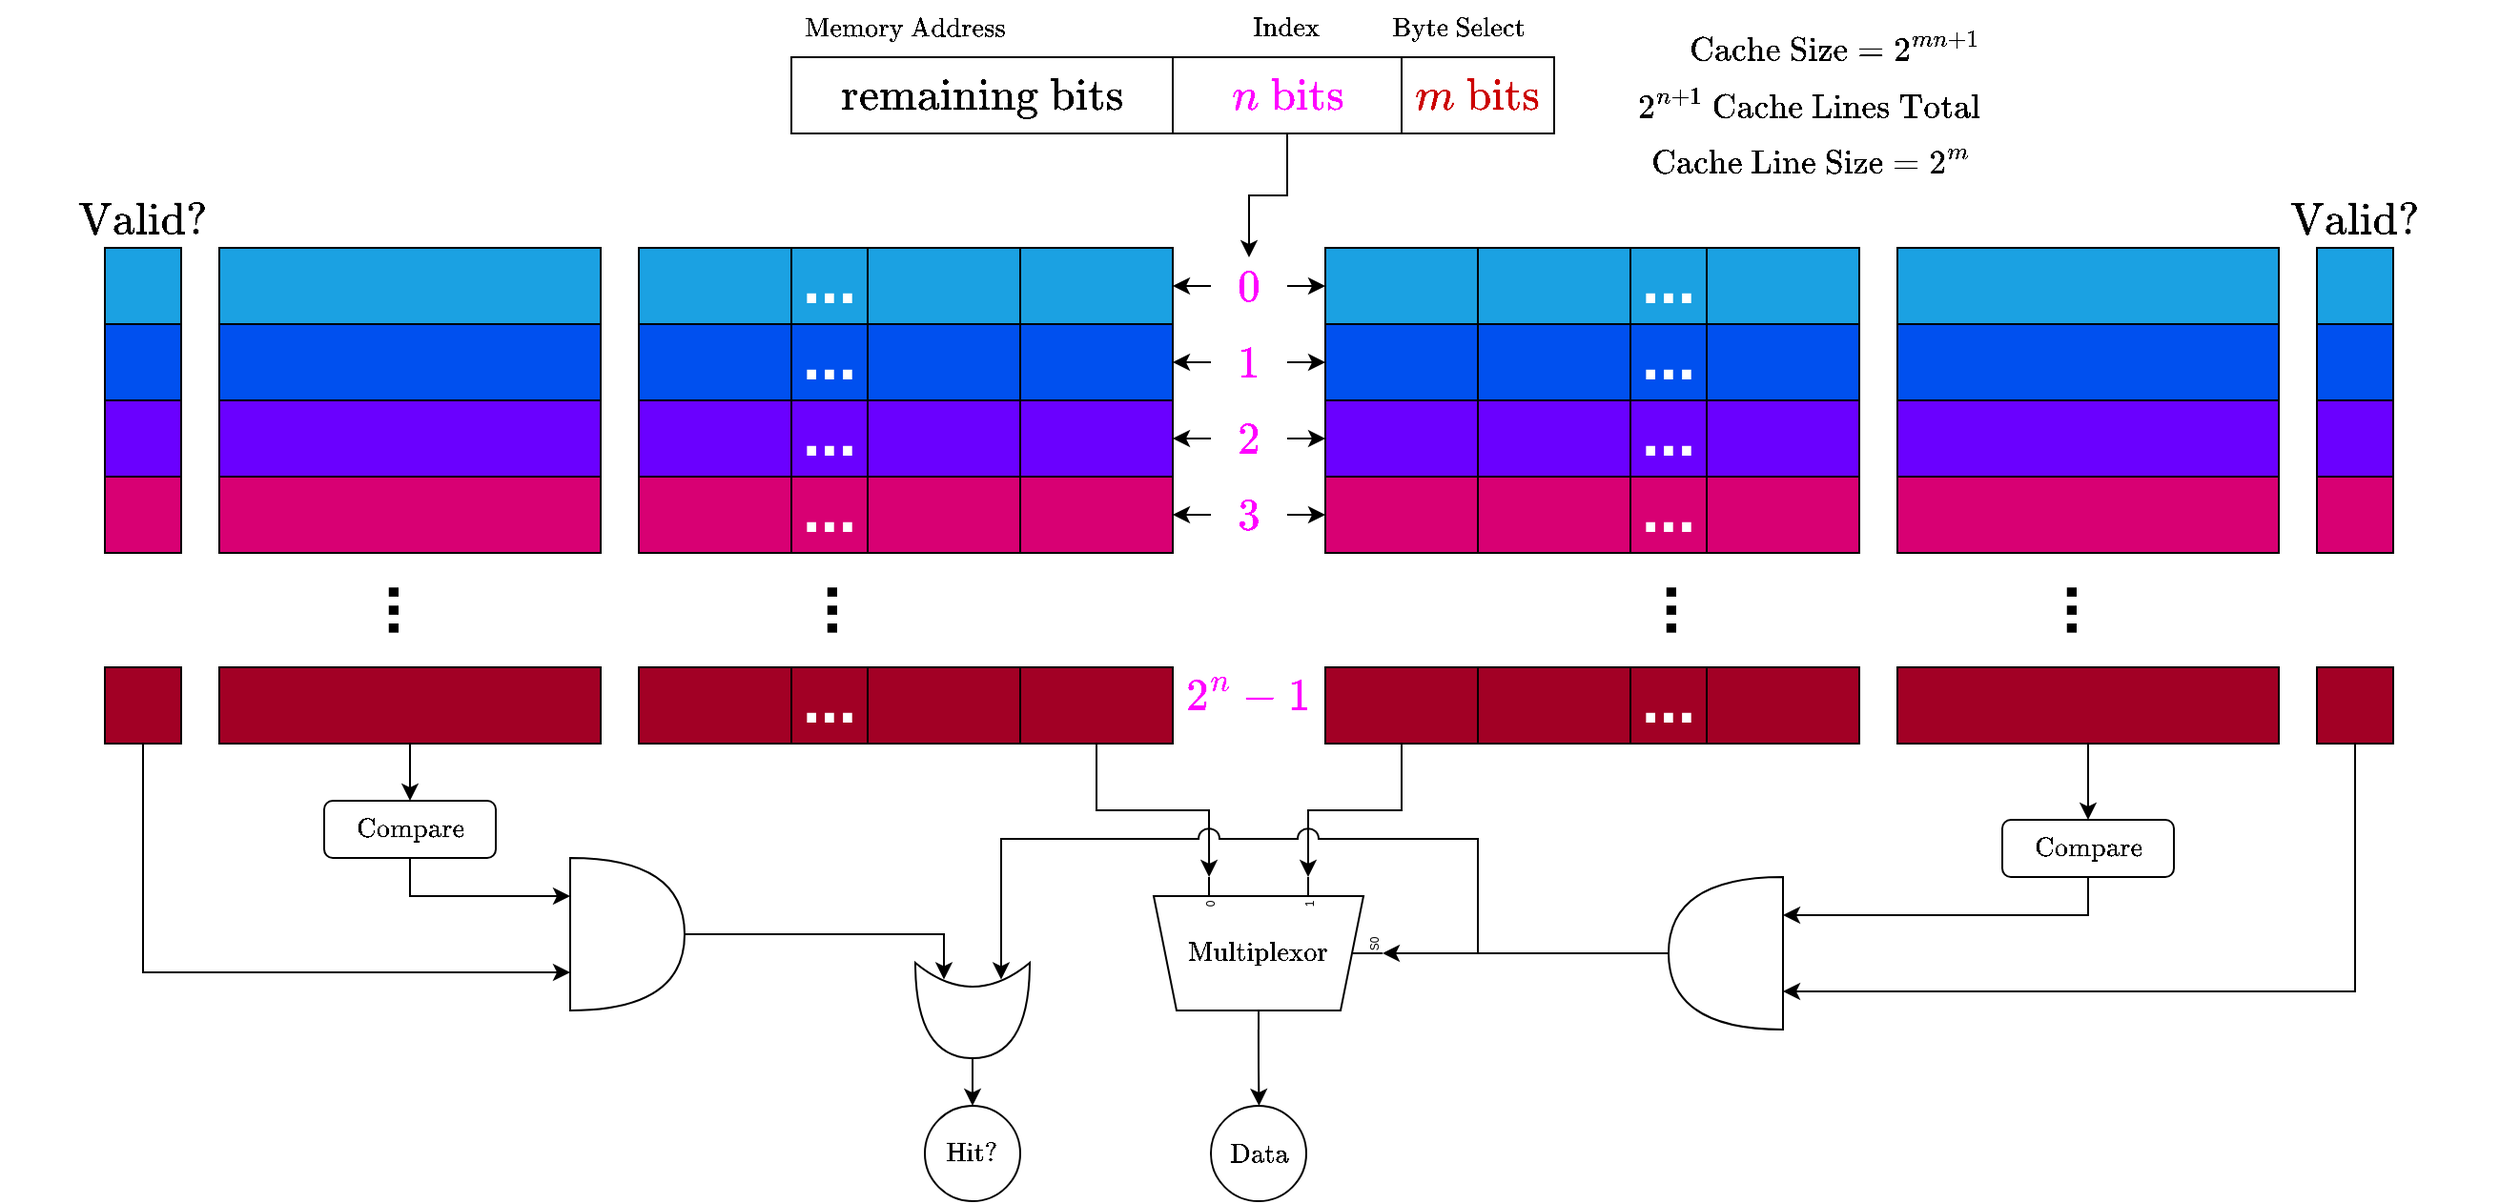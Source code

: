 <mxfile version="20.3.0" type="device"><diagram id="_rG6ZnPbRQ5uRidvv24o" name="Page-1"><mxGraphModel dx="1548" dy="1431" grid="1" gridSize="10" guides="1" tooltips="1" connect="1" arrows="1" fold="1" page="1" pageScale="1" pageWidth="827" pageHeight="1169" math="1" shadow="0"><root><mxCell id="0"/><mxCell id="1" parent="0"/><mxCell id="NV3nHxywAvYUoLGXQz0f-1" value="" style="rounded=0;whiteSpace=wrap;html=1;fillColor=#1ba1e2;fontColor=#ffffff;strokeColor=#000000;" vertex="1" parent="1"><mxGeometry x="140" y="240" width="40" height="40" as="geometry"/></mxCell><mxCell id="NV3nHxywAvYUoLGXQz0f-2" value="" style="rounded=0;whiteSpace=wrap;html=1;fillColor=#0050ef;fontColor=#ffffff;strokeColor=#000000;" vertex="1" parent="1"><mxGeometry x="140" y="280" width="40" height="40" as="geometry"/></mxCell><mxCell id="NV3nHxywAvYUoLGXQz0f-3" value="" style="rounded=0;whiteSpace=wrap;html=1;fillColor=#6a00ff;fontColor=#ffffff;strokeColor=#000000;" vertex="1" parent="1"><mxGeometry x="140" y="320" width="40" height="40" as="geometry"/></mxCell><mxCell id="NV3nHxywAvYUoLGXQz0f-4" value="" style="rounded=0;whiteSpace=wrap;html=1;fillColor=#d80073;fontColor=#ffffff;strokeColor=#000000;" vertex="1" parent="1"><mxGeometry x="140" y="360" width="40" height="40" as="geometry"/></mxCell><mxCell id="NV3nHxywAvYUoLGXQz0f-185" style="edgeStyle=orthogonalEdgeStyle;rounded=0;orthogonalLoop=1;jettySize=auto;html=1;exitX=0.5;exitY=1;exitDx=0;exitDy=0;entryX=0;entryY=0.75;entryDx=0;entryDy=0;entryPerimeter=0;" edge="1" parent="1" source="NV3nHxywAvYUoLGXQz0f-5" target="NV3nHxywAvYUoLGXQz0f-189"><mxGeometry relative="1" as="geometry"><mxPoint x="380" y="630" as="targetPoint"/></mxGeometry></mxCell><mxCell id="NV3nHxywAvYUoLGXQz0f-5" value="" style="rounded=0;whiteSpace=wrap;html=1;fillColor=#a20025;fontColor=#ffffff;strokeColor=#000000;" vertex="1" parent="1"><mxGeometry x="140" y="460" width="40" height="40" as="geometry"/></mxCell><mxCell id="NV3nHxywAvYUoLGXQz0f-6" value="" style="rounded=0;whiteSpace=wrap;html=1;fillColor=#1ba1e2;fontColor=#ffffff;strokeColor=#000000;" vertex="1" parent="1"><mxGeometry x="200" y="240" width="200" height="40" as="geometry"/></mxCell><mxCell id="NV3nHxywAvYUoLGXQz0f-7" value="" style="rounded=0;whiteSpace=wrap;html=1;fillColor=#0050ef;fontColor=#ffffff;strokeColor=#000000;" vertex="1" parent="1"><mxGeometry x="200" y="280" width="200" height="40" as="geometry"/></mxCell><mxCell id="NV3nHxywAvYUoLGXQz0f-8" value="" style="rounded=0;whiteSpace=wrap;html=1;fillColor=#6a00ff;fontColor=#ffffff;strokeColor=#000000;" vertex="1" parent="1"><mxGeometry x="200" y="320" width="200" height="40" as="geometry"/></mxCell><mxCell id="NV3nHxywAvYUoLGXQz0f-9" value="" style="rounded=0;whiteSpace=wrap;html=1;fillColor=#d80073;fontColor=#ffffff;strokeColor=#000000;" vertex="1" parent="1"><mxGeometry x="200" y="360" width="200" height="40" as="geometry"/></mxCell><mxCell id="NV3nHxywAvYUoLGXQz0f-187" style="edgeStyle=orthogonalEdgeStyle;rounded=0;orthogonalLoop=1;jettySize=auto;html=1;exitX=0.5;exitY=1;exitDx=0;exitDy=0;entryX=0.5;entryY=0;entryDx=0;entryDy=0;" edge="1" parent="1" source="NV3nHxywAvYUoLGXQz0f-10" target="NV3nHxywAvYUoLGXQz0f-184"><mxGeometry relative="1" as="geometry"/></mxCell><mxCell id="NV3nHxywAvYUoLGXQz0f-10" value="" style="rounded=0;whiteSpace=wrap;html=1;fillColor=#a20025;fontColor=#ffffff;strokeColor=#000000;" vertex="1" parent="1"><mxGeometry x="200" y="460" width="200" height="40" as="geometry"/></mxCell><mxCell id="NV3nHxywAvYUoLGXQz0f-11" value="" style="rounded=0;whiteSpace=wrap;html=1;fillColor=#1ba1e2;fontColor=#ffffff;strokeColor=#000000;fontSize=10;" vertex="1" parent="1"><mxGeometry x="420" y="240" width="80" height="40" as="geometry"/></mxCell><mxCell id="NV3nHxywAvYUoLGXQz0f-13" value="" style="rounded=0;whiteSpace=wrap;html=1;fillColor=#1ba1e2;fontColor=#ffffff;strokeColor=#000000;" vertex="1" parent="1"><mxGeometry x="540" y="240" width="80" height="40" as="geometry"/></mxCell><mxCell id="NV3nHxywAvYUoLGXQz0f-14" value="" style="rounded=0;whiteSpace=wrap;html=1;fillColor=#1ba1e2;fontColor=#ffffff;strokeColor=#000000;" vertex="1" parent="1"><mxGeometry x="620" y="240" width="80" height="40" as="geometry"/></mxCell><mxCell id="NV3nHxywAvYUoLGXQz0f-15" value="" style="rounded=0;whiteSpace=wrap;html=1;fillColor=#0050ef;fontColor=#ffffff;strokeColor=#000000;fontSize=12;" vertex="1" parent="1"><mxGeometry x="420" y="280" width="80" height="40" as="geometry"/></mxCell><mxCell id="NV3nHxywAvYUoLGXQz0f-17" value="" style="rounded=0;whiteSpace=wrap;html=1;fillColor=#0050ef;fontColor=#ffffff;strokeColor=#000000;" vertex="1" parent="1"><mxGeometry x="540" y="280" width="80" height="40" as="geometry"/></mxCell><mxCell id="NV3nHxywAvYUoLGXQz0f-18" value="" style="rounded=0;whiteSpace=wrap;html=1;fillColor=#0050ef;fontColor=#ffffff;strokeColor=#000000;" vertex="1" parent="1"><mxGeometry x="620" y="280" width="80" height="40" as="geometry"/></mxCell><mxCell id="NV3nHxywAvYUoLGXQz0f-19" value="" style="rounded=0;whiteSpace=wrap;html=1;fillColor=#6a00ff;fontColor=#ffffff;strokeColor=#000000;" vertex="1" parent="1"><mxGeometry x="420" y="320" width="80" height="40" as="geometry"/></mxCell><mxCell id="NV3nHxywAvYUoLGXQz0f-21" value="" style="rounded=0;whiteSpace=wrap;html=1;fillColor=#6a00ff;fontColor=#ffffff;strokeColor=#000000;" vertex="1" parent="1"><mxGeometry x="540" y="320" width="80" height="40" as="geometry"/></mxCell><mxCell id="NV3nHxywAvYUoLGXQz0f-22" value="" style="rounded=0;whiteSpace=wrap;html=1;fillColor=#6a00ff;fontColor=#ffffff;strokeColor=#000000;" vertex="1" parent="1"><mxGeometry x="620" y="320" width="80" height="40" as="geometry"/></mxCell><mxCell id="NV3nHxywAvYUoLGXQz0f-23" value="" style="rounded=0;whiteSpace=wrap;html=1;fillColor=#d80073;fontColor=#ffffff;strokeColor=#000000;" vertex="1" parent="1"><mxGeometry x="420" y="360" width="80" height="40" as="geometry"/></mxCell><mxCell id="NV3nHxywAvYUoLGXQz0f-25" value="" style="rounded=0;whiteSpace=wrap;html=1;fillColor=#d80073;fontColor=#ffffff;strokeColor=#000000;" vertex="1" parent="1"><mxGeometry x="540" y="360" width="80" height="40" as="geometry"/></mxCell><mxCell id="NV3nHxywAvYUoLGXQz0f-26" value="" style="rounded=0;whiteSpace=wrap;html=1;fillColor=#d80073;fontColor=#ffffff;strokeColor=#000000;" vertex="1" parent="1"><mxGeometry x="620" y="360" width="80" height="40" as="geometry"/></mxCell><mxCell id="NV3nHxywAvYUoLGXQz0f-27" value="..." style="rounded=0;whiteSpace=wrap;html=1;fontStyle=1;fontSize=34;verticalAlign=bottom;fillColor=#1ba1e2;fontColor=#ffffff;strokeColor=#000000;" vertex="1" parent="1"><mxGeometry x="500" y="240" width="40" height="40" as="geometry"/></mxCell><mxCell id="NV3nHxywAvYUoLGXQz0f-28" value="..." style="rounded=0;whiteSpace=wrap;html=1;fontStyle=1;fontSize=34;verticalAlign=bottom;fillColor=#0050ef;fontColor=#ffffff;strokeColor=#000000;" vertex="1" parent="1"><mxGeometry x="500" y="280" width="40" height="40" as="geometry"/></mxCell><mxCell id="NV3nHxywAvYUoLGXQz0f-29" value="..." style="rounded=0;whiteSpace=wrap;html=1;fontStyle=1;fontSize=34;verticalAlign=bottom;fillColor=#6a00ff;fontColor=#ffffff;strokeColor=#000000;" vertex="1" parent="1"><mxGeometry x="500" y="320" width="40" height="40" as="geometry"/></mxCell><mxCell id="NV3nHxywAvYUoLGXQz0f-30" value="..." style="rounded=0;whiteSpace=wrap;html=1;fontStyle=1;fontSize=34;verticalAlign=bottom;fillColor=#d80073;fontColor=#ffffff;strokeColor=#000000;" vertex="1" parent="1"><mxGeometry x="500" y="360" width="40" height="40" as="geometry"/></mxCell><mxCell id="NV3nHxywAvYUoLGXQz0f-31" value="" style="rounded=0;whiteSpace=wrap;html=1;fillColor=#a20025;fontColor=#ffffff;strokeColor=#000000;" vertex="1" parent="1"><mxGeometry x="420" y="460" width="80" height="40" as="geometry"/></mxCell><mxCell id="NV3nHxywAvYUoLGXQz0f-33" value="" style="rounded=0;whiteSpace=wrap;html=1;fillColor=#a20025;fontColor=#ffffff;strokeColor=#000000;" vertex="1" parent="1"><mxGeometry x="540" y="460" width="80" height="40" as="geometry"/></mxCell><mxCell id="NV3nHxywAvYUoLGXQz0f-197" style="edgeStyle=orthogonalEdgeStyle;rounded=0;orthogonalLoop=1;jettySize=auto;html=1;exitX=0.5;exitY=1;exitDx=0;exitDy=0;entryX=1;entryY=0.217;entryDx=0;entryDy=3;entryPerimeter=0;" edge="1" parent="1" source="NV3nHxywAvYUoLGXQz0f-34" target="NV3nHxywAvYUoLGXQz0f-195"><mxGeometry relative="1" as="geometry"/></mxCell><mxCell id="NV3nHxywAvYUoLGXQz0f-34" value="" style="rounded=0;whiteSpace=wrap;html=1;fillColor=#a20025;fontColor=#ffffff;strokeColor=#000000;fontSize=10;" vertex="1" parent="1"><mxGeometry x="620" y="460" width="80" height="40" as="geometry"/></mxCell><mxCell id="NV3nHxywAvYUoLGXQz0f-35" value="..." style="rounded=0;whiteSpace=wrap;html=1;fontStyle=1;fontSize=34;verticalAlign=bottom;fillColor=#a20025;fontColor=#ffffff;strokeColor=#000000;" vertex="1" parent="1"><mxGeometry x="500" y="460" width="40" height="40" as="geometry"/></mxCell><mxCell id="NV3nHxywAvYUoLGXQz0f-41" value="&#10;&lt;span style=&quot;color: rgb(0, 0, 0); font-family: Helvetica; font-size: 34px; font-style: normal; font-variant-ligatures: normal; font-variant-caps: normal; font-weight: 700; letter-spacing: normal; orphans: 2; text-align: center; text-indent: 0px; text-transform: none; widows: 2; word-spacing: 0px; -webkit-text-stroke-width: 0px; text-decoration-thickness: initial; text-decoration-style: initial; text-decoration-color: initial; float: none; display: inline !important;&quot;&gt;...&lt;/span&gt;&#10;&#10;" style="text;html=1;strokeColor=none;fillColor=none;align=center;verticalAlign=middle;whiteSpace=wrap;rounded=0;fontSize=30;labelBackgroundColor=none;rotation=-90;" vertex="1" parent="1"><mxGeometry x="500" y="415" width="60" height="30" as="geometry"/></mxCell><mxCell id="NV3nHxywAvYUoLGXQz0f-42" value="&#10;&lt;span style=&quot;color: rgb(0, 0, 0); font-family: Helvetica; font-size: 34px; font-style: normal; font-variant-ligatures: normal; font-variant-caps: normal; font-weight: 700; letter-spacing: normal; orphans: 2; text-align: center; text-indent: 0px; text-transform: none; widows: 2; word-spacing: 0px; -webkit-text-stroke-width: 0px; text-decoration-thickness: initial; text-decoration-style: initial; text-decoration-color: initial; float: none; display: inline !important;&quot;&gt;...&lt;/span&gt;&#10;&#10;" style="text;html=1;strokeColor=none;fillColor=none;align=center;verticalAlign=middle;whiteSpace=wrap;rounded=0;fontSize=30;labelBackgroundColor=none;rotation=-90;" vertex="1" parent="1"><mxGeometry x="270" y="415" width="60" height="30" as="geometry"/></mxCell><mxCell id="NV3nHxywAvYUoLGXQz0f-48" value="$$\text{Cache Line Size} = 2^m$$" style="text;html=1;strokeColor=none;fillColor=none;align=center;verticalAlign=middle;whiteSpace=wrap;rounded=0;labelBackgroundColor=none;fontSize=15;" vertex="1" parent="1"><mxGeometry x="980" y="180" width="110" height="30" as="geometry"/></mxCell><mxCell id="NV3nHxywAvYUoLGXQz0f-50" value="$$\text{Valid?}$$" style="text;html=1;strokeColor=none;fillColor=none;align=center;verticalAlign=middle;whiteSpace=wrap;rounded=0;labelBackgroundColor=none;fontSize=20;" vertex="1" parent="1"><mxGeometry x="140" y="210" width="40" height="30" as="geometry"/></mxCell><mxCell id="NV3nHxywAvYUoLGXQz0f-57" value="$$2^{n+1} \text{ Cache Lines Total}$$" style="text;html=1;strokeColor=none;fillColor=none;align=center;verticalAlign=middle;whiteSpace=wrap;rounded=0;labelBackgroundColor=none;fontSize=15;" vertex="1" parent="1"><mxGeometry x="980" y="150" width="107.5" height="30" as="geometry"/></mxCell><mxCell id="NV3nHxywAvYUoLGXQz0f-58" value="$$\text{Cache Size} = 2^{mn + 1}$$" style="text;html=1;strokeColor=none;fillColor=none;align=center;verticalAlign=middle;whiteSpace=wrap;rounded=0;labelBackgroundColor=none;fontSize=15;" vertex="1" parent="1"><mxGeometry x="900" y="120" width="295" height="30" as="geometry"/></mxCell><mxCell id="NV3nHxywAvYUoLGXQz0f-120" value="" style="rounded=0;whiteSpace=wrap;html=1;fillColor=#1ba1e2;fontColor=#ffffff;strokeColor=#000000;" vertex="1" parent="1"><mxGeometry x="1300" y="240" width="40" height="40" as="geometry"/></mxCell><mxCell id="NV3nHxywAvYUoLGXQz0f-121" value="" style="rounded=0;whiteSpace=wrap;html=1;fillColor=#0050ef;fontColor=#ffffff;strokeColor=#000000;" vertex="1" parent="1"><mxGeometry x="1300" y="280" width="40" height="40" as="geometry"/></mxCell><mxCell id="NV3nHxywAvYUoLGXQz0f-122" value="" style="rounded=0;whiteSpace=wrap;html=1;fillColor=#6a00ff;fontColor=#ffffff;strokeColor=#000000;" vertex="1" parent="1"><mxGeometry x="1300" y="320" width="40" height="40" as="geometry"/></mxCell><mxCell id="NV3nHxywAvYUoLGXQz0f-123" value="" style="rounded=0;whiteSpace=wrap;html=1;fillColor=#d80073;fontColor=#ffffff;strokeColor=#000000;" vertex="1" parent="1"><mxGeometry x="1300" y="360" width="40" height="40" as="geometry"/></mxCell><mxCell id="NV3nHxywAvYUoLGXQz0f-194" style="edgeStyle=orthogonalEdgeStyle;rounded=0;orthogonalLoop=1;jettySize=auto;html=1;exitX=0.5;exitY=1;exitDx=0;exitDy=0;entryX=0;entryY=0.25;entryDx=0;entryDy=0;entryPerimeter=0;" edge="1" parent="1" source="NV3nHxywAvYUoLGXQz0f-124" target="NV3nHxywAvYUoLGXQz0f-192"><mxGeometry relative="1" as="geometry"/></mxCell><mxCell id="NV3nHxywAvYUoLGXQz0f-124" value="" style="rounded=0;whiteSpace=wrap;html=1;fillColor=#a20025;fontColor=#ffffff;strokeColor=#000000;" vertex="1" parent="1"><mxGeometry x="1300" y="460" width="40" height="40" as="geometry"/></mxCell><mxCell id="NV3nHxywAvYUoLGXQz0f-125" value="" style="rounded=0;whiteSpace=wrap;html=1;fillColor=#1ba1e2;fontColor=#ffffff;strokeColor=#000000;" vertex="1" parent="1"><mxGeometry x="1080" y="240" width="200" height="40" as="geometry"/></mxCell><mxCell id="NV3nHxywAvYUoLGXQz0f-126" value="" style="rounded=0;whiteSpace=wrap;html=1;fillColor=#0050ef;fontColor=#ffffff;strokeColor=#000000;" vertex="1" parent="1"><mxGeometry x="1080" y="280" width="200" height="40" as="geometry"/></mxCell><mxCell id="NV3nHxywAvYUoLGXQz0f-127" value="" style="rounded=0;whiteSpace=wrap;html=1;fillColor=#6a00ff;fontColor=#ffffff;strokeColor=#000000;" vertex="1" parent="1"><mxGeometry x="1080" y="320" width="200" height="40" as="geometry"/></mxCell><mxCell id="NV3nHxywAvYUoLGXQz0f-128" value="" style="rounded=0;whiteSpace=wrap;html=1;fillColor=#d80073;fontColor=#ffffff;strokeColor=#000000;" vertex="1" parent="1"><mxGeometry x="1080" y="360" width="200" height="40" as="geometry"/></mxCell><mxCell id="NV3nHxywAvYUoLGXQz0f-188" style="edgeStyle=orthogonalEdgeStyle;rounded=0;orthogonalLoop=1;jettySize=auto;html=1;exitX=0.5;exitY=1;exitDx=0;exitDy=0;entryX=0.5;entryY=0;entryDx=0;entryDy=0;" edge="1" parent="1" source="NV3nHxywAvYUoLGXQz0f-129" target="NV3nHxywAvYUoLGXQz0f-186"><mxGeometry relative="1" as="geometry"/></mxCell><mxCell id="NV3nHxywAvYUoLGXQz0f-129" value="" style="rounded=0;whiteSpace=wrap;html=1;fillColor=#a20025;fontColor=#ffffff;strokeColor=#000000;" vertex="1" parent="1"><mxGeometry x="1080" y="460" width="200" height="40" as="geometry"/></mxCell><mxCell id="NV3nHxywAvYUoLGXQz0f-130" value="" style="rounded=0;whiteSpace=wrap;html=1;fillColor=#1ba1e2;fontColor=#ffffff;strokeColor=#000000;fontSize=10;" vertex="1" parent="1"><mxGeometry x="780" y="240" width="80" height="40" as="geometry"/></mxCell><mxCell id="NV3nHxywAvYUoLGXQz0f-131" value="" style="rounded=0;whiteSpace=wrap;html=1;fillColor=#1ba1e2;fontColor=#ffffff;strokeColor=#000000;" vertex="1" parent="1"><mxGeometry x="860" y="240" width="80" height="40" as="geometry"/></mxCell><mxCell id="NV3nHxywAvYUoLGXQz0f-133" value="" style="rounded=0;whiteSpace=wrap;html=1;fillColor=#1ba1e2;fontColor=#ffffff;strokeColor=#000000;" vertex="1" parent="1"><mxGeometry x="980" y="240" width="80" height="40" as="geometry"/></mxCell><mxCell id="NV3nHxywAvYUoLGXQz0f-134" value="" style="rounded=0;whiteSpace=wrap;html=1;fillColor=#0050ef;fontColor=#ffffff;strokeColor=#000000;fontSize=12;" vertex="1" parent="1"><mxGeometry x="780" y="280" width="80" height="40" as="geometry"/></mxCell><mxCell id="NV3nHxywAvYUoLGXQz0f-135" value="" style="rounded=0;whiteSpace=wrap;html=1;fillColor=#0050ef;fontColor=#ffffff;strokeColor=#000000;" vertex="1" parent="1"><mxGeometry x="860" y="280" width="80" height="40" as="geometry"/></mxCell><mxCell id="NV3nHxywAvYUoLGXQz0f-137" value="" style="rounded=0;whiteSpace=wrap;html=1;fillColor=#0050ef;fontColor=#ffffff;strokeColor=#000000;" vertex="1" parent="1"><mxGeometry x="980" y="280" width="80" height="40" as="geometry"/></mxCell><mxCell id="NV3nHxywAvYUoLGXQz0f-138" value="" style="rounded=0;whiteSpace=wrap;html=1;fillColor=#6a00ff;fontColor=#ffffff;strokeColor=#000000;" vertex="1" parent="1"><mxGeometry x="780" y="320" width="80" height="40" as="geometry"/></mxCell><mxCell id="NV3nHxywAvYUoLGXQz0f-139" value="" style="rounded=0;whiteSpace=wrap;html=1;fillColor=#6a00ff;fontColor=#ffffff;strokeColor=#000000;" vertex="1" parent="1"><mxGeometry x="860" y="320" width="80" height="40" as="geometry"/></mxCell><mxCell id="NV3nHxywAvYUoLGXQz0f-141" value="" style="rounded=0;whiteSpace=wrap;html=1;fillColor=#6a00ff;fontColor=#ffffff;strokeColor=#000000;" vertex="1" parent="1"><mxGeometry x="980" y="320" width="80" height="40" as="geometry"/></mxCell><mxCell id="NV3nHxywAvYUoLGXQz0f-142" value="" style="rounded=0;whiteSpace=wrap;html=1;fillColor=#d80073;fontColor=#ffffff;strokeColor=#000000;" vertex="1" parent="1"><mxGeometry x="780" y="360" width="80" height="40" as="geometry"/></mxCell><mxCell id="NV3nHxywAvYUoLGXQz0f-143" value="" style="rounded=0;whiteSpace=wrap;html=1;fillColor=#d80073;fontColor=#ffffff;strokeColor=#000000;" vertex="1" parent="1"><mxGeometry x="860" y="360" width="80" height="40" as="geometry"/></mxCell><mxCell id="NV3nHxywAvYUoLGXQz0f-145" value="" style="rounded=0;whiteSpace=wrap;html=1;fillColor=#d80073;fontColor=#ffffff;strokeColor=#000000;" vertex="1" parent="1"><mxGeometry x="980" y="360" width="80" height="40" as="geometry"/></mxCell><mxCell id="NV3nHxywAvYUoLGXQz0f-146" value="..." style="rounded=0;whiteSpace=wrap;html=1;fontStyle=1;fontSize=34;verticalAlign=bottom;fillColor=#1ba1e2;fontColor=#ffffff;strokeColor=#000000;" vertex="1" parent="1"><mxGeometry x="940" y="240" width="40" height="40" as="geometry"/></mxCell><mxCell id="NV3nHxywAvYUoLGXQz0f-147" value="..." style="rounded=0;whiteSpace=wrap;html=1;fontStyle=1;fontSize=34;verticalAlign=bottom;fillColor=#0050ef;fontColor=#ffffff;strokeColor=#000000;" vertex="1" parent="1"><mxGeometry x="940" y="280" width="40" height="40" as="geometry"/></mxCell><mxCell id="NV3nHxywAvYUoLGXQz0f-148" value="..." style="rounded=0;whiteSpace=wrap;html=1;fontStyle=1;fontSize=34;verticalAlign=bottom;fillColor=#6a00ff;fontColor=#ffffff;strokeColor=#000000;" vertex="1" parent="1"><mxGeometry x="940" y="320" width="40" height="40" as="geometry"/></mxCell><mxCell id="NV3nHxywAvYUoLGXQz0f-149" value="..." style="rounded=0;whiteSpace=wrap;html=1;fontStyle=1;fontSize=34;verticalAlign=bottom;fillColor=#d80073;fontColor=#ffffff;strokeColor=#000000;" vertex="1" parent="1"><mxGeometry x="940" y="360" width="40" height="40" as="geometry"/></mxCell><mxCell id="NV3nHxywAvYUoLGXQz0f-196" style="edgeStyle=orthogonalEdgeStyle;rounded=0;orthogonalLoop=1;jettySize=auto;html=1;exitX=0.5;exitY=1;exitDx=0;exitDy=0;entryX=1;entryY=0.65;entryDx=0;entryDy=3;entryPerimeter=0;" edge="1" parent="1" source="NV3nHxywAvYUoLGXQz0f-150" target="NV3nHxywAvYUoLGXQz0f-195"><mxGeometry relative="1" as="geometry"/></mxCell><mxCell id="NV3nHxywAvYUoLGXQz0f-150" value="" style="rounded=0;whiteSpace=wrap;html=1;fillColor=#a20025;fontColor=#ffffff;strokeColor=#000000;" vertex="1" parent="1"><mxGeometry x="780" y="460" width="80" height="40" as="geometry"/></mxCell><mxCell id="NV3nHxywAvYUoLGXQz0f-151" value="" style="rounded=0;whiteSpace=wrap;html=1;fillColor=#a20025;fontColor=#ffffff;strokeColor=#000000;" vertex="1" parent="1"><mxGeometry x="860" y="460" width="80" height="40" as="geometry"/></mxCell><mxCell id="NV3nHxywAvYUoLGXQz0f-153" value="" style="rounded=0;whiteSpace=wrap;html=1;fillColor=#a20025;fontColor=#ffffff;strokeColor=#000000;fontSize=10;" vertex="1" parent="1"><mxGeometry x="980" y="460" width="80" height="40" as="geometry"/></mxCell><mxCell id="NV3nHxywAvYUoLGXQz0f-154" value="..." style="rounded=0;whiteSpace=wrap;html=1;fontStyle=1;fontSize=34;verticalAlign=bottom;fillColor=#a20025;fontColor=#ffffff;strokeColor=#000000;" vertex="1" parent="1"><mxGeometry x="940" y="460" width="40" height="40" as="geometry"/></mxCell><mxCell id="NV3nHxywAvYUoLGXQz0f-155" value="&#10;&lt;span style=&quot;color: rgb(0, 0, 0); font-family: Helvetica; font-size: 34px; font-style: normal; font-variant-ligatures: normal; font-variant-caps: normal; font-weight: 700; letter-spacing: normal; orphans: 2; text-align: center; text-indent: 0px; text-transform: none; widows: 2; word-spacing: 0px; -webkit-text-stroke-width: 0px; text-decoration-thickness: initial; text-decoration-style: initial; text-decoration-color: initial; float: none; display: inline !important;&quot;&gt;...&lt;/span&gt;&#10;&#10;" style="text;html=1;strokeColor=none;fillColor=none;align=center;verticalAlign=middle;whiteSpace=wrap;rounded=0;fontSize=30;labelBackgroundColor=none;rotation=-90;" vertex="1" parent="1"><mxGeometry x="940" y="415" width="60" height="30" as="geometry"/></mxCell><mxCell id="NV3nHxywAvYUoLGXQz0f-156" value="&#10;&lt;span style=&quot;color: rgb(0, 0, 0); font-family: Helvetica; font-size: 34px; font-style: normal; font-variant-ligatures: normal; font-variant-caps: normal; font-weight: 700; letter-spacing: normal; orphans: 2; text-align: center; text-indent: 0px; text-transform: none; widows: 2; word-spacing: 0px; -webkit-text-stroke-width: 0px; text-decoration-thickness: initial; text-decoration-style: initial; text-decoration-color: initial; float: none; display: inline !important;&quot;&gt;...&lt;/span&gt;&#10;&#10;" style="text;html=1;strokeColor=none;fillColor=none;align=center;verticalAlign=middle;whiteSpace=wrap;rounded=0;fontSize=30;labelBackgroundColor=none;rotation=-90;" vertex="1" parent="1"><mxGeometry x="1150" y="415" width="60" height="30" as="geometry"/></mxCell><mxCell id="NV3nHxywAvYUoLGXQz0f-157" value="$$\text{Valid?}$$" style="text;html=1;strokeColor=none;fillColor=none;align=center;verticalAlign=middle;whiteSpace=wrap;rounded=0;labelBackgroundColor=none;fontSize=20;" vertex="1" parent="1"><mxGeometry x="1300" y="210" width="40" height="30" as="geometry"/></mxCell><mxCell id="NV3nHxywAvYUoLGXQz0f-158" value="$$\text{remaining bits}$$" style="rounded=0;whiteSpace=wrap;html=1;labelBackgroundColor=none;fontSize=20;" vertex="1" parent="1"><mxGeometry x="500" y="140" width="200" height="40" as="geometry"/></mxCell><mxCell id="NV3nHxywAvYUoLGXQz0f-173" style="edgeStyle=orthogonalEdgeStyle;rounded=0;orthogonalLoop=1;jettySize=auto;html=1;exitX=0.5;exitY=1;exitDx=0;exitDy=0;" edge="1" parent="1" source="NV3nHxywAvYUoLGXQz0f-159" target="NV3nHxywAvYUoLGXQz0f-168"><mxGeometry relative="1" as="geometry"/></mxCell><mxCell id="NV3nHxywAvYUoLGXQz0f-159" value="$$n \text{ bits}$$" style="rounded=0;whiteSpace=wrap;html=1;labelBackgroundColor=none;fontSize=20;fontColor=#FF00FF;" vertex="1" parent="1"><mxGeometry x="700" y="140" width="120" height="40" as="geometry"/></mxCell><mxCell id="NV3nHxywAvYUoLGXQz0f-160" value="$$5 \text{ bits}$$" style="rounded=0;whiteSpace=wrap;html=1;labelBackgroundColor=none;fontSize=20;" vertex="1" parent="1"><mxGeometry x="820" y="140" width="80" height="40" as="geometry"/></mxCell><mxCell id="NV3nHxywAvYUoLGXQz0f-162" value="$$m \text{ bits}$$" style="rounded=0;whiteSpace=wrap;html=1;labelBackgroundColor=none;fontSize=20;fontColor=#CC0000;" vertex="1" parent="1"><mxGeometry x="820" y="140" width="80" height="40" as="geometry"/></mxCell><mxCell id="NV3nHxywAvYUoLGXQz0f-163" value="$$\text{Memory Address}$$" style="text;html=1;strokeColor=none;fillColor=none;align=center;verticalAlign=middle;whiteSpace=wrap;rounded=0;labelBackgroundColor=none;fontSize=12;fontColor=#000000;" vertex="1" parent="1"><mxGeometry x="500" y="110" width="120" height="30" as="geometry"/></mxCell><mxCell id="NV3nHxywAvYUoLGXQz0f-164" value="$$\text{Index}$$" style="text;html=1;strokeColor=none;fillColor=none;align=center;verticalAlign=middle;whiteSpace=wrap;rounded=0;labelBackgroundColor=none;fontSize=12;fontColor=#000000;" vertex="1" parent="1"><mxGeometry x="700" y="110" width="120" height="30" as="geometry"/></mxCell><mxCell id="NV3nHxywAvYUoLGXQz0f-165" value="$$\text{Byte Select}$$" style="text;html=1;strokeColor=none;fillColor=none;align=center;verticalAlign=middle;whiteSpace=wrap;rounded=0;labelBackgroundColor=none;fontSize=12;fontColor=#000000;" vertex="1" parent="1"><mxGeometry x="790" y="110" width="120" height="30" as="geometry"/></mxCell><mxCell id="NV3nHxywAvYUoLGXQz0f-180" style="edgeStyle=orthogonalEdgeStyle;rounded=0;orthogonalLoop=1;jettySize=auto;html=1;exitX=1;exitY=0.5;exitDx=0;exitDy=0;entryX=0;entryY=0.5;entryDx=0;entryDy=0;" edge="1" parent="1" source="NV3nHxywAvYUoLGXQz0f-168" target="NV3nHxywAvYUoLGXQz0f-130"><mxGeometry relative="1" as="geometry"/></mxCell><mxCell id="NV3nHxywAvYUoLGXQz0f-181" style="edgeStyle=orthogonalEdgeStyle;rounded=0;orthogonalLoop=1;jettySize=auto;html=1;exitX=0;exitY=0.5;exitDx=0;exitDy=0;entryX=1;entryY=0.5;entryDx=0;entryDy=0;" edge="1" parent="1" source="NV3nHxywAvYUoLGXQz0f-168" target="NV3nHxywAvYUoLGXQz0f-14"><mxGeometry relative="1" as="geometry"/></mxCell><mxCell id="NV3nHxywAvYUoLGXQz0f-168" value="$$0$$" style="text;html=1;strokeColor=none;fillColor=none;align=center;verticalAlign=middle;whiteSpace=wrap;rounded=0;fontSize=20;fontColor=#FF00FF;" vertex="1" parent="1"><mxGeometry x="720" y="245" width="40" height="30" as="geometry"/></mxCell><mxCell id="NV3nHxywAvYUoLGXQz0f-178" style="edgeStyle=orthogonalEdgeStyle;rounded=0;orthogonalLoop=1;jettySize=auto;html=1;exitX=1;exitY=0.5;exitDx=0;exitDy=0;entryX=0;entryY=0.5;entryDx=0;entryDy=0;" edge="1" parent="1" source="NV3nHxywAvYUoLGXQz0f-169" target="NV3nHxywAvYUoLGXQz0f-134"><mxGeometry relative="1" as="geometry"/></mxCell><mxCell id="NV3nHxywAvYUoLGXQz0f-179" style="edgeStyle=orthogonalEdgeStyle;rounded=0;orthogonalLoop=1;jettySize=auto;html=1;exitX=0;exitY=0.5;exitDx=0;exitDy=0;entryX=1;entryY=0.5;entryDx=0;entryDy=0;" edge="1" parent="1" source="NV3nHxywAvYUoLGXQz0f-169" target="NV3nHxywAvYUoLGXQz0f-18"><mxGeometry relative="1" as="geometry"/></mxCell><mxCell id="NV3nHxywAvYUoLGXQz0f-169" value="$$1$$" style="text;html=1;strokeColor=none;fillColor=none;align=center;verticalAlign=middle;whiteSpace=wrap;rounded=0;fontSize=20;fontColor=#FF00FF;" vertex="1" parent="1"><mxGeometry x="720" y="285" width="40" height="30" as="geometry"/></mxCell><mxCell id="NV3nHxywAvYUoLGXQz0f-176" style="edgeStyle=orthogonalEdgeStyle;rounded=0;orthogonalLoop=1;jettySize=auto;html=1;exitX=1;exitY=0.5;exitDx=0;exitDy=0;entryX=0;entryY=0.5;entryDx=0;entryDy=0;" edge="1" parent="1" source="NV3nHxywAvYUoLGXQz0f-170" target="NV3nHxywAvYUoLGXQz0f-138"><mxGeometry relative="1" as="geometry"/></mxCell><mxCell id="NV3nHxywAvYUoLGXQz0f-177" style="edgeStyle=orthogonalEdgeStyle;rounded=0;orthogonalLoop=1;jettySize=auto;html=1;exitX=0;exitY=0.5;exitDx=0;exitDy=0;entryX=1;entryY=0.5;entryDx=0;entryDy=0;" edge="1" parent="1" source="NV3nHxywAvYUoLGXQz0f-170" target="NV3nHxywAvYUoLGXQz0f-22"><mxGeometry relative="1" as="geometry"/></mxCell><mxCell id="NV3nHxywAvYUoLGXQz0f-170" value="$$2$$" style="text;html=1;strokeColor=none;fillColor=none;align=center;verticalAlign=middle;whiteSpace=wrap;rounded=0;fontSize=20;fontColor=#FF00FF;" vertex="1" parent="1"><mxGeometry x="720" y="325" width="40" height="30" as="geometry"/></mxCell><mxCell id="NV3nHxywAvYUoLGXQz0f-174" style="edgeStyle=orthogonalEdgeStyle;rounded=0;orthogonalLoop=1;jettySize=auto;html=1;exitX=0;exitY=0.5;exitDx=0;exitDy=0;entryX=1;entryY=0.5;entryDx=0;entryDy=0;" edge="1" parent="1" source="NV3nHxywAvYUoLGXQz0f-171" target="NV3nHxywAvYUoLGXQz0f-26"><mxGeometry relative="1" as="geometry"/></mxCell><mxCell id="NV3nHxywAvYUoLGXQz0f-175" style="edgeStyle=orthogonalEdgeStyle;rounded=0;orthogonalLoop=1;jettySize=auto;html=1;exitX=1;exitY=0.5;exitDx=0;exitDy=0;entryX=0;entryY=0.5;entryDx=0;entryDy=0;" edge="1" parent="1" source="NV3nHxywAvYUoLGXQz0f-171" target="NV3nHxywAvYUoLGXQz0f-142"><mxGeometry relative="1" as="geometry"/></mxCell><mxCell id="NV3nHxywAvYUoLGXQz0f-171" value="$$3$$" style="text;html=1;strokeColor=none;fillColor=none;align=center;verticalAlign=middle;whiteSpace=wrap;rounded=0;fontSize=20;fontColor=#FF00FF;" vertex="1" parent="1"><mxGeometry x="720" y="365" width="40" height="30" as="geometry"/></mxCell><mxCell id="NV3nHxywAvYUoLGXQz0f-172" value="$$2^n - 1$$" style="text;html=1;strokeColor=none;fillColor=none;align=center;verticalAlign=middle;whiteSpace=wrap;rounded=0;fontSize=20;fontColor=#FF00FF;" vertex="1" parent="1"><mxGeometry x="700" y="460" width="80" height="30" as="geometry"/></mxCell><mxCell id="NV3nHxywAvYUoLGXQz0f-191" style="edgeStyle=orthogonalEdgeStyle;rounded=0;orthogonalLoop=1;jettySize=auto;html=1;exitX=0.5;exitY=1;exitDx=0;exitDy=0;entryX=0;entryY=0.25;entryDx=0;entryDy=0;entryPerimeter=0;" edge="1" parent="1" source="NV3nHxywAvYUoLGXQz0f-184" target="NV3nHxywAvYUoLGXQz0f-189"><mxGeometry relative="1" as="geometry"/></mxCell><mxCell id="NV3nHxywAvYUoLGXQz0f-184" value="$$\text{Compare}$$" style="rounded=1;whiteSpace=wrap;html=1;" vertex="1" parent="1"><mxGeometry x="255" y="530" width="90" height="30" as="geometry"/></mxCell><mxCell id="NV3nHxywAvYUoLGXQz0f-193" style="edgeStyle=orthogonalEdgeStyle;rounded=0;orthogonalLoop=1;jettySize=auto;html=1;exitX=0.5;exitY=1;exitDx=0;exitDy=0;entryX=0;entryY=0.75;entryDx=0;entryDy=0;entryPerimeter=0;" edge="1" parent="1" source="NV3nHxywAvYUoLGXQz0f-186" target="NV3nHxywAvYUoLGXQz0f-192"><mxGeometry relative="1" as="geometry"/></mxCell><mxCell id="NV3nHxywAvYUoLGXQz0f-186" value="$$\text{Compare}$$" style="rounded=1;whiteSpace=wrap;html=1;" vertex="1" parent="1"><mxGeometry x="1135" y="540" width="90" height="30" as="geometry"/></mxCell><mxCell id="NV3nHxywAvYUoLGXQz0f-203" style="edgeStyle=orthogonalEdgeStyle;rounded=0;orthogonalLoop=1;jettySize=auto;html=1;exitX=1;exitY=0.5;exitDx=0;exitDy=0;exitPerimeter=0;entryX=0.175;entryY=0.75;entryDx=0;entryDy=0;entryPerimeter=0;" edge="1" parent="1" source="NV3nHxywAvYUoLGXQz0f-189" target="NV3nHxywAvYUoLGXQz0f-202"><mxGeometry relative="1" as="geometry"><mxPoint x="610" y="610" as="targetPoint"/><Array as="points"><mxPoint x="580" y="600"/></Array></mxGeometry></mxCell><mxCell id="NV3nHxywAvYUoLGXQz0f-189" value="" style="shape=or;whiteSpace=wrap;html=1;" vertex="1" parent="1"><mxGeometry x="384" y="560" width="60" height="80" as="geometry"/></mxCell><mxCell id="NV3nHxywAvYUoLGXQz0f-199" style="edgeStyle=orthogonalEdgeStyle;rounded=0;orthogonalLoop=1;jettySize=auto;html=1;exitX=1;exitY=0.5;exitDx=0;exitDy=0;exitPerimeter=0;entryX=0.375;entryY=1;entryDx=10;entryDy=0;entryPerimeter=0;" edge="1" parent="1" source="NV3nHxywAvYUoLGXQz0f-192" target="NV3nHxywAvYUoLGXQz0f-195"><mxGeometry relative="1" as="geometry"/></mxCell><mxCell id="NV3nHxywAvYUoLGXQz0f-204" style="edgeStyle=orthogonalEdgeStyle;rounded=0;orthogonalLoop=1;jettySize=auto;html=1;exitX=1;exitY=0.5;exitDx=0;exitDy=0;exitPerimeter=0;entryX=0.175;entryY=0.25;entryDx=0;entryDy=0;entryPerimeter=0;jumpStyle=arc;jumpSize=11;" edge="1" parent="1" source="NV3nHxywAvYUoLGXQz0f-192" target="NV3nHxywAvYUoLGXQz0f-202"><mxGeometry relative="1" as="geometry"><mxPoint x="760" y="740" as="targetPoint"/><Array as="points"><mxPoint x="860" y="610"/><mxPoint x="860" y="550"/><mxPoint x="610" y="550"/></Array></mxGeometry></mxCell><mxCell id="NV3nHxywAvYUoLGXQz0f-192" value="" style="shape=or;whiteSpace=wrap;html=1;rotation=-180;" vertex="1" parent="1"><mxGeometry x="960" y="570" width="60" height="80" as="geometry"/></mxCell><mxCell id="NV3nHxywAvYUoLGXQz0f-200" style="edgeStyle=orthogonalEdgeStyle;rounded=0;orthogonalLoop=1;jettySize=auto;html=1;exitX=0;exitY=0.458;exitDx=0;exitDy=0;exitPerimeter=0;" edge="1" parent="1" source="NV3nHxywAvYUoLGXQz0f-195"><mxGeometry relative="1" as="geometry"><mxPoint x="745.231" y="690" as="targetPoint"/></mxGeometry></mxCell><mxCell id="NV3nHxywAvYUoLGXQz0f-195" value="" style="shadow=0;dashed=0;align=center;html=1;strokeWidth=1;shape=mxgraph.electrical.abstract.mux2;operation=demux;rotation=-90;" vertex="1" parent="1"><mxGeometry x="710" y="550" width="80" height="120" as="geometry"/></mxCell><mxCell id="NV3nHxywAvYUoLGXQz0f-198" value="$$\text{Multiplexor}$$" style="text;html=1;strokeColor=none;fillColor=none;align=center;verticalAlign=middle;whiteSpace=wrap;rounded=0;" vertex="1" parent="1"><mxGeometry x="710" y="595" width="70" height="30" as="geometry"/></mxCell><mxCell id="NV3nHxywAvYUoLGXQz0f-201" value="$$\text{Hit?}$$" style="ellipse;whiteSpace=wrap;html=1;aspect=fixed;" vertex="1" parent="1"><mxGeometry x="570" y="690" width="50" height="50" as="geometry"/></mxCell><mxCell id="NV3nHxywAvYUoLGXQz0f-205" style="edgeStyle=orthogonalEdgeStyle;rounded=0;orthogonalLoop=1;jettySize=auto;html=1;exitX=1;exitY=0.5;exitDx=0;exitDy=0;exitPerimeter=0;entryX=0.5;entryY=0;entryDx=0;entryDy=0;" edge="1" parent="1" source="NV3nHxywAvYUoLGXQz0f-202" target="NV3nHxywAvYUoLGXQz0f-201"><mxGeometry relative="1" as="geometry"/></mxCell><mxCell id="NV3nHxywAvYUoLGXQz0f-202" value="" style="shape=xor;whiteSpace=wrap;html=1;rotation=90;" vertex="1" parent="1"><mxGeometry x="570" y="610" width="50" height="60" as="geometry"/></mxCell><mxCell id="NV3nHxywAvYUoLGXQz0f-207" value="$$\text{Data}$$" style="ellipse;whiteSpace=wrap;html=1;aspect=fixed;" vertex="1" parent="1"><mxGeometry x="720" y="690" width="50" height="50" as="geometry"/></mxCell></root></mxGraphModel></diagram></mxfile>